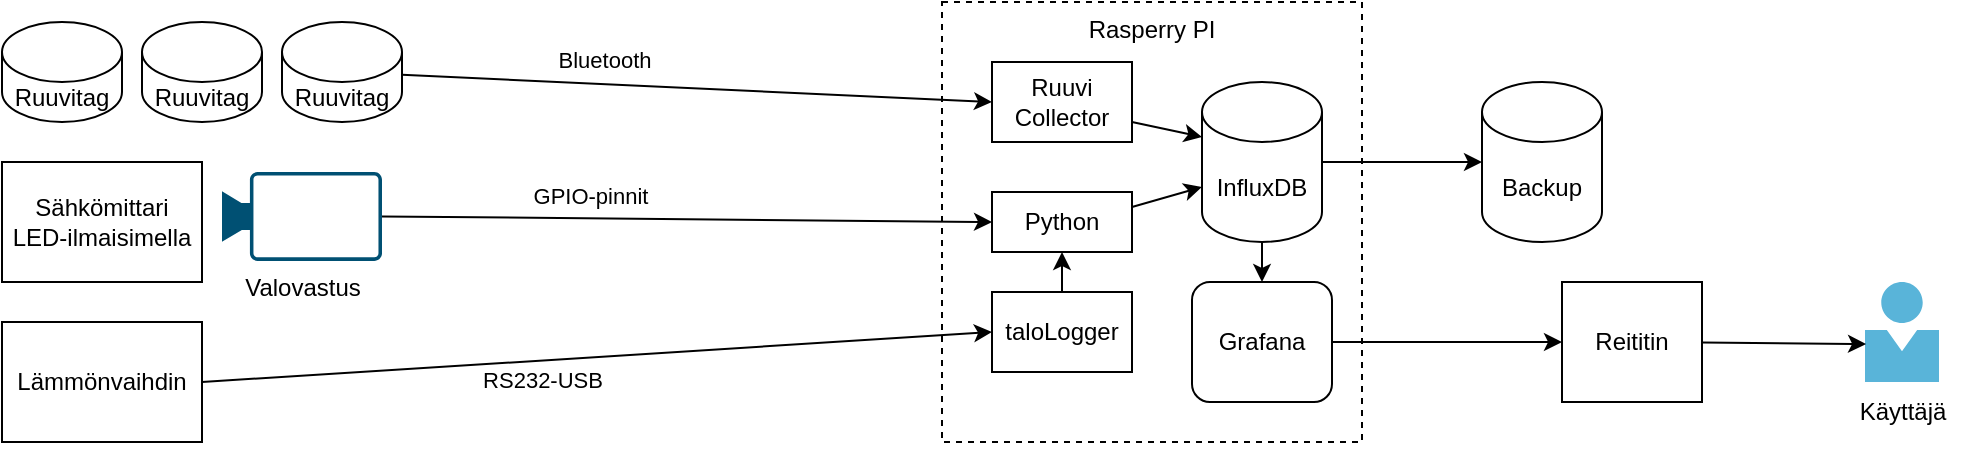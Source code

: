 <mxfile version="14.9.8" type="device"><diagram id="pST5sZ1mUaMK9CDZLsie" name="Page-1"><mxGraphModel dx="1673" dy="841" grid="1" gridSize="10" guides="1" tooltips="1" connect="1" arrows="1" fold="1" page="1" pageScale="1" pageWidth="1169" pageHeight="827" math="0" shadow="0"><root><mxCell id="0"/><mxCell id="1" parent="0"/><mxCell id="I4osUfgk0sCcd2gDG21r-2" value="&lt;span&gt;Rasperry PI&lt;/span&gt;" style="rounded=0;whiteSpace=wrap;html=1;dashed=1;align=center;verticalAlign=top;" vertex="1" parent="1"><mxGeometry x="490" y="190" width="210" height="220" as="geometry"/></mxCell><mxCell id="I4osUfgk0sCcd2gDG21r-7" style="edgeStyle=orthogonalEdgeStyle;rounded=0;orthogonalLoop=1;jettySize=auto;html=1;entryX=0;entryY=0.5;entryDx=0;entryDy=0;entryPerimeter=0;" edge="1" parent="1" source="I4osUfgk0sCcd2gDG21r-3" target="I4osUfgk0sCcd2gDG21r-6"><mxGeometry relative="1" as="geometry"/></mxCell><mxCell id="I4osUfgk0sCcd2gDG21r-3" value="InfluxDB" style="shape=cylinder3;whiteSpace=wrap;html=1;boundedLbl=1;backgroundOutline=1;size=15;" vertex="1" parent="1"><mxGeometry x="620" y="230" width="60" height="80" as="geometry"/></mxCell><mxCell id="I4osUfgk0sCcd2gDG21r-32" style="edgeStyle=none;rounded=0;orthogonalLoop=1;jettySize=auto;html=1;" edge="1" parent="1" source="I4osUfgk0sCcd2gDG21r-4" target="I4osUfgk0sCcd2gDG21r-31"><mxGeometry relative="1" as="geometry"/></mxCell><mxCell id="I4osUfgk0sCcd2gDG21r-4" value="Grafana" style="rounded=1;whiteSpace=wrap;html=1;align=center;verticalAlign=middle;" vertex="1" parent="1"><mxGeometry x="615" y="330" width="70" height="60" as="geometry"/></mxCell><mxCell id="I4osUfgk0sCcd2gDG21r-6" value="Backup" style="shape=cylinder3;whiteSpace=wrap;html=1;boundedLbl=1;backgroundOutline=1;size=15;" vertex="1" parent="1"><mxGeometry x="760" y="230" width="60" height="80" as="geometry"/></mxCell><mxCell id="I4osUfgk0sCcd2gDG21r-18" style="edgeStyle=none;rounded=0;orthogonalLoop=1;jettySize=auto;html=1;entryX=0;entryY=0;entryDx=0;entryDy=52.5;entryPerimeter=0;exitX=1;exitY=0.25;exitDx=0;exitDy=0;" edge="1" parent="1" source="I4osUfgk0sCcd2gDG21r-8" target="I4osUfgk0sCcd2gDG21r-3"><mxGeometry relative="1" as="geometry"/></mxCell><mxCell id="I4osUfgk0sCcd2gDG21r-8" value="Python" style="rounded=0;whiteSpace=wrap;html=1;align=center;verticalAlign=middle;" vertex="1" parent="1"><mxGeometry x="515" y="285" width="70" height="30" as="geometry"/></mxCell><mxCell id="I4osUfgk0sCcd2gDG21r-10" style="rounded=0;orthogonalLoop=1;jettySize=auto;html=1;entryX=0;entryY=0.5;entryDx=0;entryDy=0;" edge="1" parent="1" source="I4osUfgk0sCcd2gDG21r-9" target="I4osUfgk0sCcd2gDG21r-37"><mxGeometry relative="1" as="geometry"><mxPoint x="350" y="225" as="targetPoint"/></mxGeometry></mxCell><mxCell id="I4osUfgk0sCcd2gDG21r-11" value="Bluetooth" style="edgeLabel;html=1;align=center;verticalAlign=middle;resizable=0;points=[];" vertex="1" connectable="0" parent="I4osUfgk0sCcd2gDG21r-10"><mxGeometry x="-0.445" y="-1" relative="1" as="geometry"><mxPoint x="19" y="-12" as="offset"/></mxGeometry></mxCell><mxCell id="I4osUfgk0sCcd2gDG21r-9" value="Ruuvitag" style="shape=cylinder3;whiteSpace=wrap;html=1;boundedLbl=1;backgroundOutline=1;size=15;align=center;verticalAlign=middle;" vertex="1" parent="1"><mxGeometry x="160" y="200" width="60" height="50" as="geometry"/></mxCell><mxCell id="I4osUfgk0sCcd2gDG21r-12" value="Sähkömittari&lt;br&gt;LED-ilmaisimella" style="rounded=0;whiteSpace=wrap;html=1;align=center;verticalAlign=middle;" vertex="1" parent="1"><mxGeometry x="20" y="270" width="100" height="60" as="geometry"/></mxCell><mxCell id="I4osUfgk0sCcd2gDG21r-13" value="Ruuvitag" style="shape=cylinder3;whiteSpace=wrap;html=1;boundedLbl=1;backgroundOutline=1;size=15;align=center;verticalAlign=middle;" vertex="1" parent="1"><mxGeometry x="90" y="200" width="60" height="50" as="geometry"/></mxCell><mxCell id="I4osUfgk0sCcd2gDG21r-14" value="Ruuvitag" style="shape=cylinder3;whiteSpace=wrap;html=1;boundedLbl=1;backgroundOutline=1;size=15;align=center;verticalAlign=middle;" vertex="1" parent="1"><mxGeometry x="20" y="200" width="60" height="50" as="geometry"/></mxCell><mxCell id="I4osUfgk0sCcd2gDG21r-16" style="rounded=0;orthogonalLoop=1;jettySize=auto;html=1;entryX=0;entryY=0.5;entryDx=0;entryDy=0;exitX=1;exitY=0.5;exitDx=0;exitDy=0;exitPerimeter=0;" edge="1" parent="1" source="I4osUfgk0sCcd2gDG21r-20" target="I4osUfgk0sCcd2gDG21r-8"><mxGeometry relative="1" as="geometry"><mxPoint x="420" y="320" as="targetPoint"/><mxPoint x="240" y="280" as="sourcePoint"/></mxGeometry></mxCell><mxCell id="I4osUfgk0sCcd2gDG21r-17" value="GPIO-pinnit" style="edgeLabel;html=1;align=center;verticalAlign=middle;resizable=0;points=[];" vertex="1" connectable="0" parent="I4osUfgk0sCcd2gDG21r-16"><mxGeometry x="-0.445" y="-1" relative="1" as="geometry"><mxPoint x="19" y="-12" as="offset"/></mxGeometry></mxCell><mxCell id="I4osUfgk0sCcd2gDG21r-20" value="Valovastus" style="points=[[0,0.5,0],[0.19,0.02,0],[0.59,0,0],[0.985,0.02,0],[1,0.5,0],[0.985,0.98,0],[0.59,1,0],[0.19,0.98,0]];verticalLabelPosition=bottom;html=1;verticalAlign=top;aspect=fixed;align=center;pointerEvents=1;shape=mxgraph.cisco19.camera;fillColor=#005073;strokeColor=none;" vertex="1" parent="1"><mxGeometry x="130" y="275" width="80" height="44.44" as="geometry"/></mxCell><mxCell id="I4osUfgk0sCcd2gDG21r-21" style="edgeStyle=orthogonalEdgeStyle;rounded=0;orthogonalLoop=1;jettySize=auto;html=1;entryX=0.5;entryY=0;entryDx=0;entryDy=0;" edge="1" parent="1" target="I4osUfgk0sCcd2gDG21r-4"><mxGeometry relative="1" as="geometry"><mxPoint x="650" y="310" as="sourcePoint"/><mxPoint x="790" y="280" as="targetPoint"/></mxGeometry></mxCell><mxCell id="I4osUfgk0sCcd2gDG21r-26" value="" style="aspect=fixed;html=1;points=[];align=center;image;fontSize=12;image=img/lib/mscae/Person.svg;" vertex="1" parent="1"><mxGeometry x="951.5" y="330" width="37" height="50" as="geometry"/></mxCell><mxCell id="I4osUfgk0sCcd2gDG21r-27" value="Lämmönvaihdin" style="rounded=0;whiteSpace=wrap;html=1;align=center;verticalAlign=middle;" vertex="1" parent="1"><mxGeometry x="20" y="350" width="100" height="60" as="geometry"/></mxCell><mxCell id="I4osUfgk0sCcd2gDG21r-28" style="rounded=0;orthogonalLoop=1;jettySize=auto;html=1;exitX=1;exitY=0.5;exitDx=0;exitDy=0;entryX=0;entryY=0.5;entryDx=0;entryDy=0;" edge="1" parent="1" source="I4osUfgk0sCcd2gDG21r-27" target="I4osUfgk0sCcd2gDG21r-35"><mxGeometry relative="1" as="geometry"><mxPoint x="510" y="290" as="targetPoint"/><mxPoint x="220" y="307.22" as="sourcePoint"/></mxGeometry></mxCell><mxCell id="I4osUfgk0sCcd2gDG21r-29" value="RS232-USB" style="edgeLabel;html=1;align=center;verticalAlign=middle;resizable=0;points=[];" vertex="1" connectable="0" parent="I4osUfgk0sCcd2gDG21r-28"><mxGeometry x="-0.445" y="-1" relative="1" as="geometry"><mxPoint x="60" y="5" as="offset"/></mxGeometry></mxCell><mxCell id="I4osUfgk0sCcd2gDG21r-30" value="Käyttäjä" style="text;html=1;align=center;verticalAlign=middle;resizable=0;points=[];autosize=1;strokeColor=none;" vertex="1" parent="1"><mxGeometry x="940" y="385" width="60" height="20" as="geometry"/></mxCell><mxCell id="I4osUfgk0sCcd2gDG21r-33" style="edgeStyle=none;rounded=0;orthogonalLoop=1;jettySize=auto;html=1;entryX=0.014;entryY=0.62;entryDx=0;entryDy=0;entryPerimeter=0;" edge="1" parent="1" source="I4osUfgk0sCcd2gDG21r-31" target="I4osUfgk0sCcd2gDG21r-26"><mxGeometry relative="1" as="geometry"/></mxCell><mxCell id="I4osUfgk0sCcd2gDG21r-31" value="Reititin" style="rounded=0;whiteSpace=wrap;html=1;align=center;verticalAlign=middle;" vertex="1" parent="1"><mxGeometry x="800" y="330" width="70" height="60" as="geometry"/></mxCell><mxCell id="I4osUfgk0sCcd2gDG21r-36" style="edgeStyle=none;rounded=0;orthogonalLoop=1;jettySize=auto;html=1;entryX=0.5;entryY=1;entryDx=0;entryDy=0;" edge="1" parent="1" source="I4osUfgk0sCcd2gDG21r-35" target="I4osUfgk0sCcd2gDG21r-8"><mxGeometry relative="1" as="geometry"/></mxCell><mxCell id="I4osUfgk0sCcd2gDG21r-35" value="taloLogger" style="rounded=0;whiteSpace=wrap;html=1;align=center;verticalAlign=middle;" vertex="1" parent="1"><mxGeometry x="515" y="335" width="70" height="40" as="geometry"/></mxCell><mxCell id="I4osUfgk0sCcd2gDG21r-37" value="Ruuvi&lt;br&gt;Collector" style="rounded=0;whiteSpace=wrap;html=1;align=center;verticalAlign=middle;" vertex="1" parent="1"><mxGeometry x="515" y="220" width="70" height="40" as="geometry"/></mxCell><mxCell id="I4osUfgk0sCcd2gDG21r-38" style="edgeStyle=none;rounded=0;orthogonalLoop=1;jettySize=auto;html=1;entryX=0;entryY=0;entryDx=0;entryDy=27.5;entryPerimeter=0;exitX=1;exitY=0.75;exitDx=0;exitDy=0;" edge="1" parent="1" source="I4osUfgk0sCcd2gDG21r-37" target="I4osUfgk0sCcd2gDG21r-3"><mxGeometry relative="1" as="geometry"><mxPoint x="595" y="302.5" as="sourcePoint"/><mxPoint x="630" y="280" as="targetPoint"/></mxGeometry></mxCell><mxCell id="I4osUfgk0sCcd2gDG21r-39" style="edgeStyle=none;rounded=0;orthogonalLoop=1;jettySize=auto;html=1;exitX=0.5;exitY=1;exitDx=0;exitDy=0;" edge="1" parent="1" source="I4osUfgk0sCcd2gDG21r-2" target="I4osUfgk0sCcd2gDG21r-2"><mxGeometry relative="1" as="geometry"/></mxCell></root></mxGraphModel></diagram></mxfile>